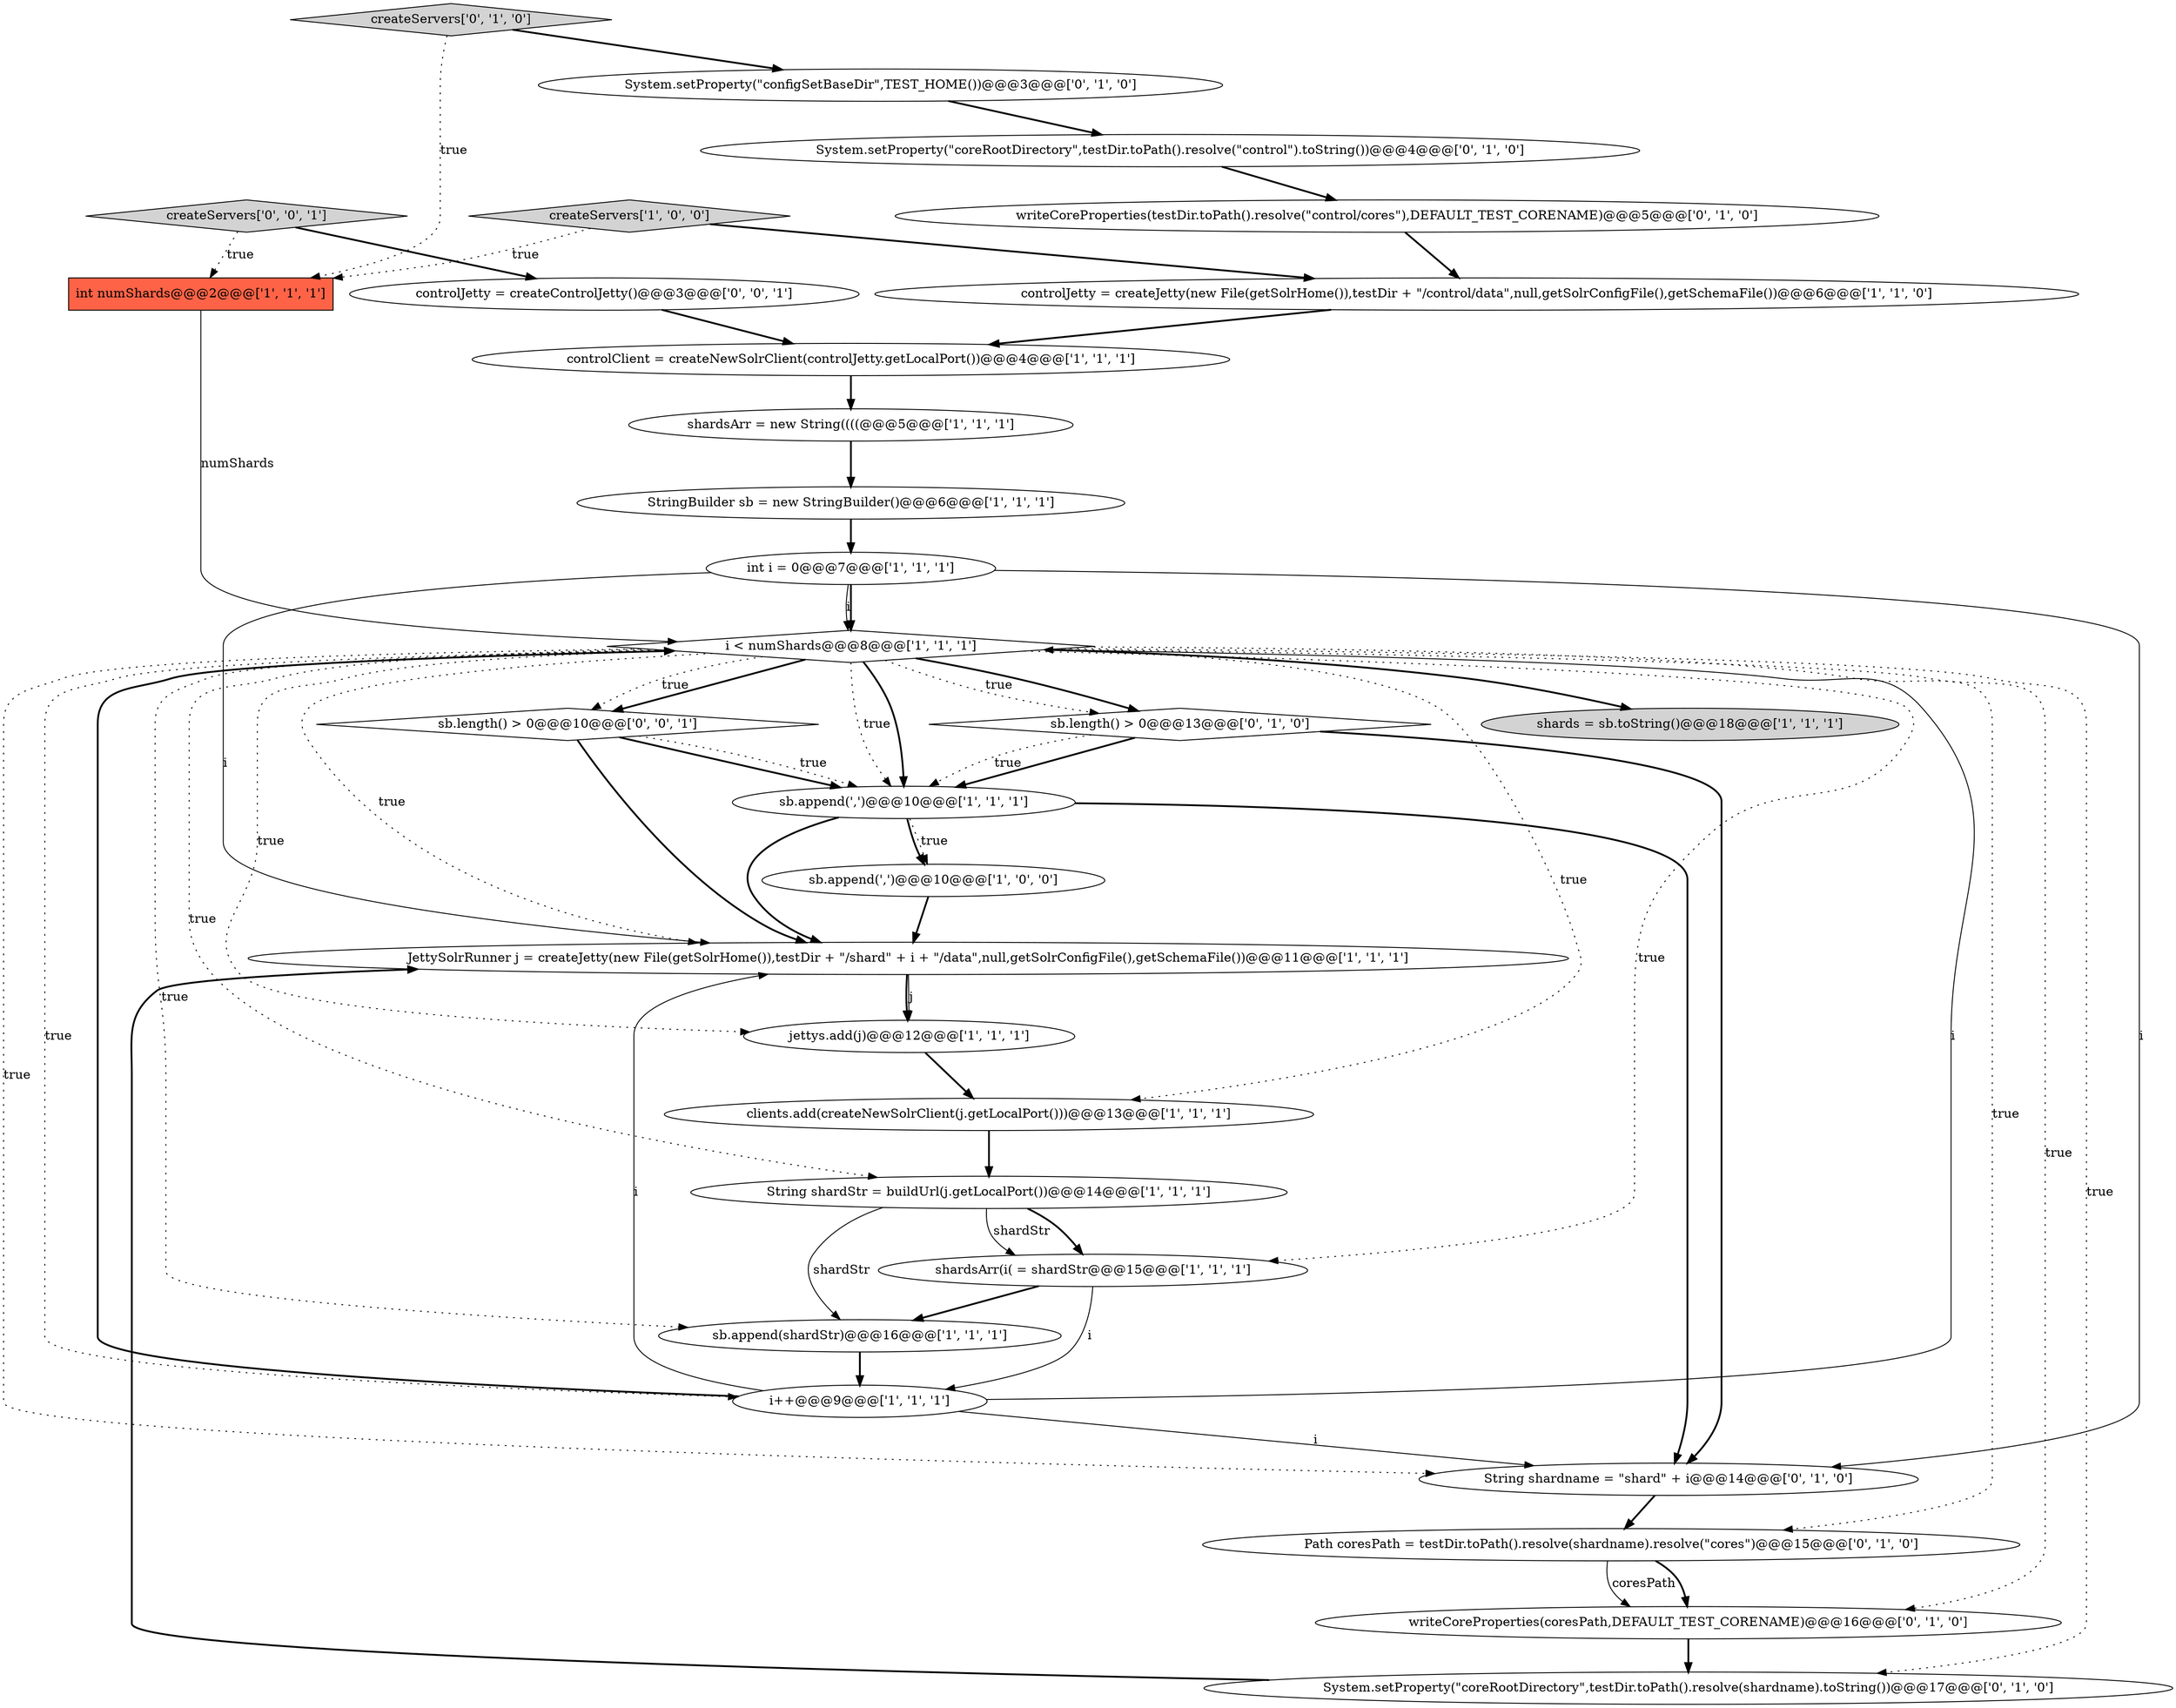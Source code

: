 digraph {
27 [style = filled, label = "createServers['0', '0', '1']", fillcolor = lightgray, shape = diamond image = "AAA0AAABBB3BBB"];
23 [style = filled, label = "writeCoreProperties(testDir.toPath().resolve(\"control/cores\"),DEFAULT_TEST_CORENAME)@@@5@@@['0', '1', '0']", fillcolor = white, shape = ellipse image = "AAA1AAABBB2BBB"];
24 [style = filled, label = "createServers['0', '1', '0']", fillcolor = lightgray, shape = diamond image = "AAA0AAABBB2BBB"];
9 [style = filled, label = "sb.append(',')@@@10@@@['1', '1', '1']", fillcolor = white, shape = ellipse image = "AAA0AAABBB1BBB"];
22 [style = filled, label = "System.setProperty(\"configSetBaseDir\",TEST_HOME())@@@3@@@['0', '1', '0']", fillcolor = white, shape = ellipse image = "AAA1AAABBB2BBB"];
26 [style = filled, label = "writeCoreProperties(coresPath,DEFAULT_TEST_CORENAME)@@@16@@@['0', '1', '0']", fillcolor = white, shape = ellipse image = "AAA1AAABBB2BBB"];
29 [style = filled, label = "sb.length() > 0@@@10@@@['0', '0', '1']", fillcolor = white, shape = diamond image = "AAA0AAABBB3BBB"];
17 [style = filled, label = "i < numShards@@@8@@@['1', '1', '1']", fillcolor = white, shape = diamond image = "AAA0AAABBB1BBB"];
15 [style = filled, label = "int numShards@@@2@@@['1', '1', '1']", fillcolor = tomato, shape = box image = "AAA0AAABBB1BBB"];
16 [style = filled, label = "clients.add(createNewSolrClient(j.getLocalPort()))@@@13@@@['1', '1', '1']", fillcolor = white, shape = ellipse image = "AAA0AAABBB1BBB"];
28 [style = filled, label = "controlJetty = createControlJetty()@@@3@@@['0', '0', '1']", fillcolor = white, shape = ellipse image = "AAA0AAABBB3BBB"];
6 [style = filled, label = "String shardStr = buildUrl(j.getLocalPort())@@@14@@@['1', '1', '1']", fillcolor = white, shape = ellipse image = "AAA0AAABBB1BBB"];
8 [style = filled, label = "int i = 0@@@7@@@['1', '1', '1']", fillcolor = white, shape = ellipse image = "AAA0AAABBB1BBB"];
11 [style = filled, label = "i++@@@9@@@['1', '1', '1']", fillcolor = white, shape = ellipse image = "AAA0AAABBB1BBB"];
5 [style = filled, label = "JettySolrRunner j = createJetty(new File(getSolrHome()),testDir + \"/shard\" + i + \"/data\",null,getSolrConfigFile(),getSchemaFile())@@@11@@@['1', '1', '1']", fillcolor = white, shape = ellipse image = "AAA0AAABBB1BBB"];
1 [style = filled, label = "controlJetty = createJetty(new File(getSolrHome()),testDir + \"/control/data\",null,getSolrConfigFile(),getSchemaFile())@@@6@@@['1', '1', '0']", fillcolor = white, shape = ellipse image = "AAA0AAABBB1BBB"];
19 [style = filled, label = "Path coresPath = testDir.toPath().resolve(shardname).resolve(\"cores\")@@@15@@@['0', '1', '0']", fillcolor = white, shape = ellipse image = "AAA1AAABBB2BBB"];
7 [style = filled, label = "sb.append(',')@@@10@@@['1', '0', '0']", fillcolor = white, shape = ellipse image = "AAA0AAABBB1BBB"];
0 [style = filled, label = "shardsArr = new String((((@@@5@@@['1', '1', '1']", fillcolor = white, shape = ellipse image = "AAA0AAABBB1BBB"];
12 [style = filled, label = "jettys.add(j)@@@12@@@['1', '1', '1']", fillcolor = white, shape = ellipse image = "AAA0AAABBB1BBB"];
2 [style = filled, label = "shardsArr(i( = shardStr@@@15@@@['1', '1', '1']", fillcolor = white, shape = ellipse image = "AAA0AAABBB1BBB"];
13 [style = filled, label = "createServers['1', '0', '0']", fillcolor = lightgray, shape = diamond image = "AAA0AAABBB1BBB"];
21 [style = filled, label = "System.setProperty(\"coreRootDirectory\",testDir.toPath().resolve(shardname).toString())@@@17@@@['0', '1', '0']", fillcolor = white, shape = ellipse image = "AAA1AAABBB2BBB"];
4 [style = filled, label = "StringBuilder sb = new StringBuilder()@@@6@@@['1', '1', '1']", fillcolor = white, shape = ellipse image = "AAA0AAABBB1BBB"];
18 [style = filled, label = "System.setProperty(\"coreRootDirectory\",testDir.toPath().resolve(\"control\").toString())@@@4@@@['0', '1', '0']", fillcolor = white, shape = ellipse image = "AAA1AAABBB2BBB"];
3 [style = filled, label = "controlClient = createNewSolrClient(controlJetty.getLocalPort())@@@4@@@['1', '1', '1']", fillcolor = white, shape = ellipse image = "AAA0AAABBB1BBB"];
14 [style = filled, label = "sb.append(shardStr)@@@16@@@['1', '1', '1']", fillcolor = white, shape = ellipse image = "AAA0AAABBB1BBB"];
10 [style = filled, label = "shards = sb.toString()@@@18@@@['1', '1', '1']", fillcolor = lightgray, shape = ellipse image = "AAA0AAABBB1BBB"];
25 [style = filled, label = "String shardname = \"shard\" + i@@@14@@@['0', '1', '0']", fillcolor = white, shape = ellipse image = "AAA1AAABBB2BBB"];
20 [style = filled, label = "sb.length() > 0@@@13@@@['0', '1', '0']", fillcolor = white, shape = diamond image = "AAA0AAABBB2BBB"];
17->19 [style = dotted, label="true"];
29->9 [style = bold, label=""];
28->3 [style = bold, label=""];
26->21 [style = bold, label=""];
17->14 [style = dotted, label="true"];
0->4 [style = bold, label=""];
17->16 [style = dotted, label="true"];
27->28 [style = bold, label=""];
23->1 [style = bold, label=""];
11->17 [style = solid, label="i"];
9->7 [style = dotted, label="true"];
25->19 [style = bold, label=""];
8->5 [style = solid, label="i"];
2->11 [style = solid, label="i"];
27->15 [style = dotted, label="true"];
8->25 [style = solid, label="i"];
4->8 [style = bold, label=""];
29->5 [style = bold, label=""];
11->17 [style = bold, label=""];
8->17 [style = bold, label=""];
14->11 [style = bold, label=""];
17->20 [style = bold, label=""];
19->26 [style = solid, label="coresPath"];
6->2 [style = bold, label=""];
24->22 [style = bold, label=""];
11->25 [style = solid, label="i"];
12->16 [style = bold, label=""];
20->25 [style = bold, label=""];
17->9 [style = dotted, label="true"];
1->3 [style = bold, label=""];
17->12 [style = dotted, label="true"];
11->5 [style = solid, label="i"];
6->14 [style = solid, label="shardStr"];
17->20 [style = dotted, label="true"];
3->0 [style = bold, label=""];
17->9 [style = bold, label=""];
21->5 [style = bold, label=""];
19->26 [style = bold, label=""];
16->6 [style = bold, label=""];
17->2 [style = dotted, label="true"];
22->18 [style = bold, label=""];
17->6 [style = dotted, label="true"];
29->9 [style = dotted, label="true"];
7->5 [style = bold, label=""];
13->1 [style = bold, label=""];
6->2 [style = solid, label="shardStr"];
5->12 [style = bold, label=""];
2->14 [style = bold, label=""];
17->11 [style = dotted, label="true"];
20->9 [style = bold, label=""];
13->15 [style = dotted, label="true"];
17->21 [style = dotted, label="true"];
8->17 [style = solid, label="i"];
5->12 [style = solid, label="j"];
9->25 [style = bold, label=""];
17->26 [style = dotted, label="true"];
20->9 [style = dotted, label="true"];
24->15 [style = dotted, label="true"];
15->17 [style = solid, label="numShards"];
17->5 [style = dotted, label="true"];
9->5 [style = bold, label=""];
17->29 [style = bold, label=""];
17->10 [style = bold, label=""];
17->29 [style = dotted, label="true"];
17->25 [style = dotted, label="true"];
18->23 [style = bold, label=""];
9->7 [style = bold, label=""];
}
